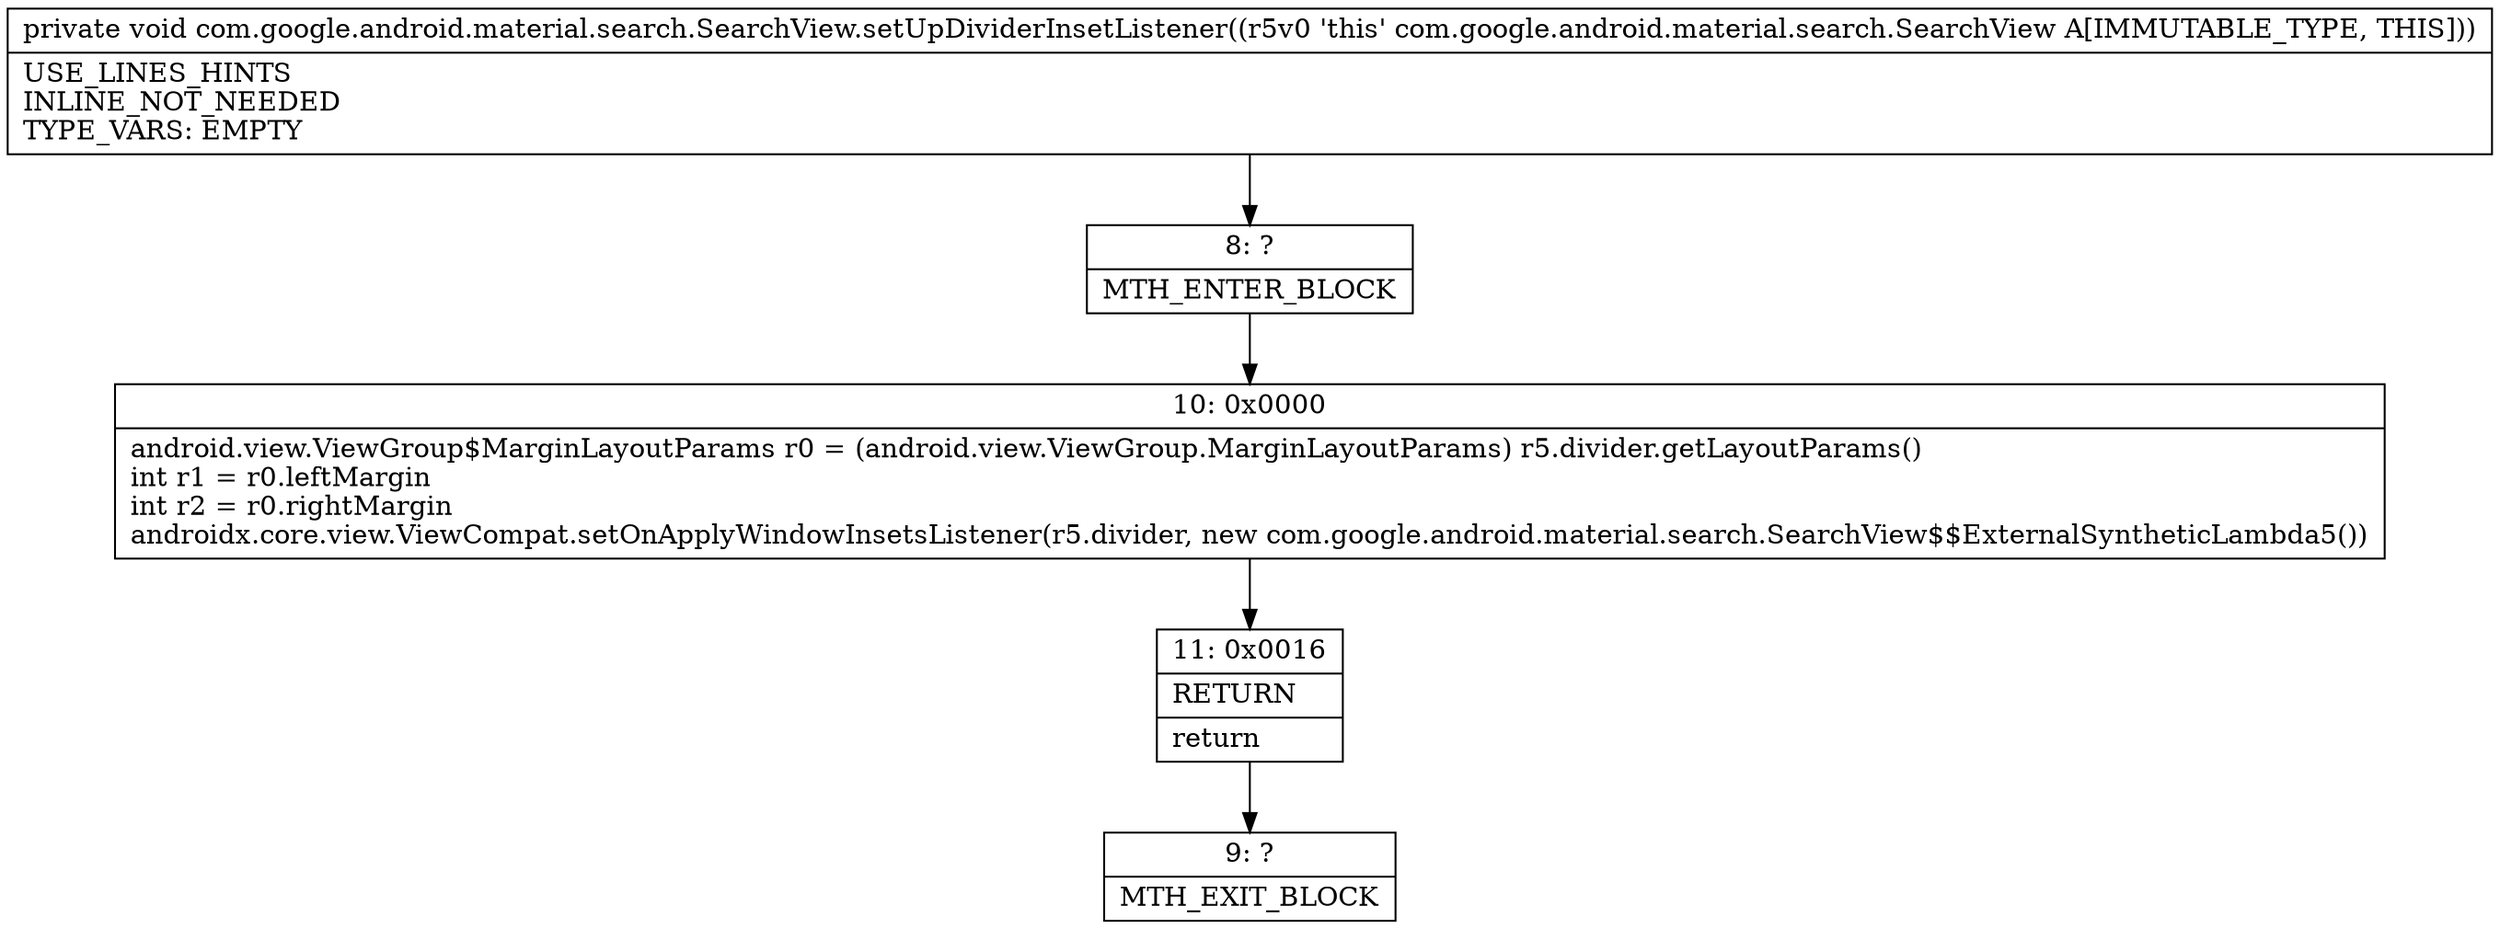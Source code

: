 digraph "CFG forcom.google.android.material.search.SearchView.setUpDividerInsetListener()V" {
Node_8 [shape=record,label="{8\:\ ?|MTH_ENTER_BLOCK\l}"];
Node_10 [shape=record,label="{10\:\ 0x0000|android.view.ViewGroup$MarginLayoutParams r0 = (android.view.ViewGroup.MarginLayoutParams) r5.divider.getLayoutParams()\lint r1 = r0.leftMargin\lint r2 = r0.rightMargin\landroidx.core.view.ViewCompat.setOnApplyWindowInsetsListener(r5.divider, new com.google.android.material.search.SearchView$$ExternalSyntheticLambda5())\l}"];
Node_11 [shape=record,label="{11\:\ 0x0016|RETURN\l|return\l}"];
Node_9 [shape=record,label="{9\:\ ?|MTH_EXIT_BLOCK\l}"];
MethodNode[shape=record,label="{private void com.google.android.material.search.SearchView.setUpDividerInsetListener((r5v0 'this' com.google.android.material.search.SearchView A[IMMUTABLE_TYPE, THIS]))  | USE_LINES_HINTS\lINLINE_NOT_NEEDED\lTYPE_VARS: EMPTY\l}"];
MethodNode -> Node_8;Node_8 -> Node_10;
Node_10 -> Node_11;
Node_11 -> Node_9;
}


